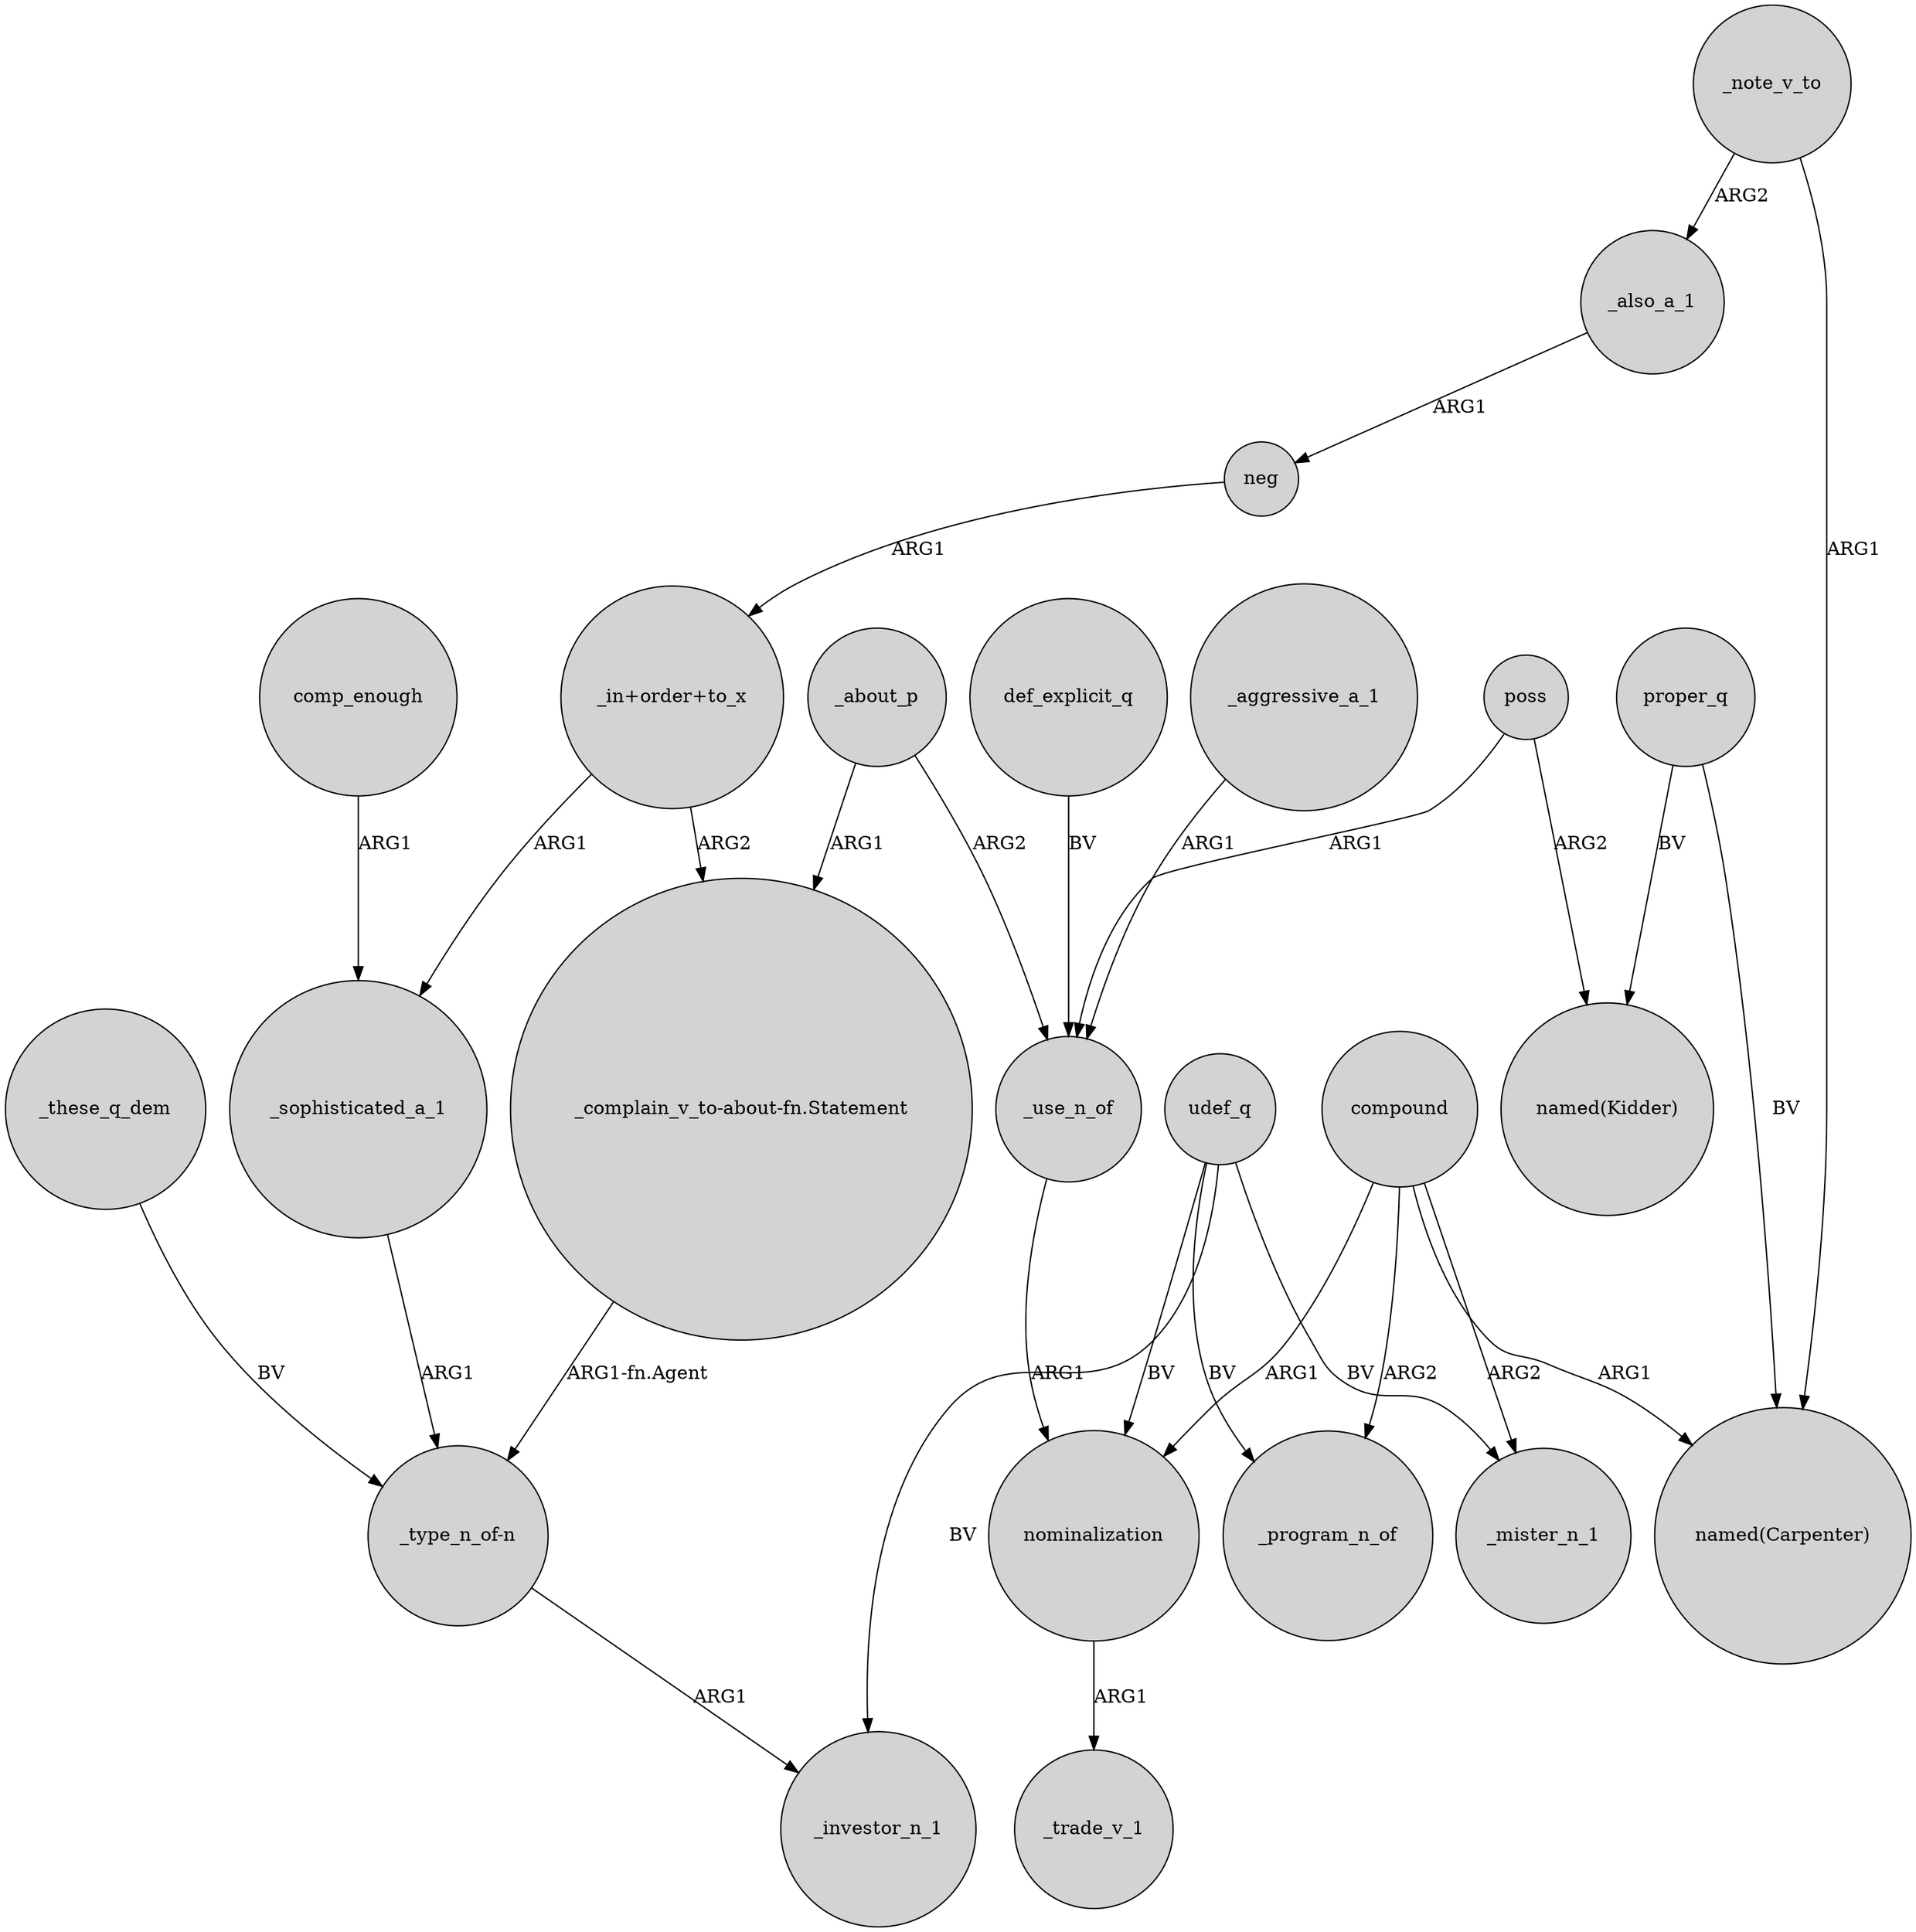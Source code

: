 digraph {
	node [shape=circle style=filled]
	compound -> _program_n_of [label=ARG2]
	poss -> "named(Kidder)" [label=ARG2]
	comp_enough -> _sophisticated_a_1 [label=ARG1]
	poss -> _use_n_of [label=ARG1]
	udef_q -> _investor_n_1 [label=BV]
	_about_p -> "_complain_v_to-about-fn.Statement" [label=ARG1]
	compound -> _mister_n_1 [label=ARG2]
	neg -> "_in+order+to_x" [label=ARG1]
	udef_q -> _mister_n_1 [label=BV]
	udef_q -> _program_n_of [label=BV]
	_these_q_dem -> "_type_n_of-n" [label=BV]
	"_in+order+to_x" -> "_complain_v_to-about-fn.Statement" [label=ARG2]
	nominalization -> _trade_v_1 [label=ARG1]
	_also_a_1 -> neg [label=ARG1]
	_aggressive_a_1 -> _use_n_of [label=ARG1]
	"_complain_v_to-about-fn.Statement" -> "_type_n_of-n" [label="ARG1-fn.Agent"]
	_note_v_to -> "named(Carpenter)" [label=ARG1]
	"_type_n_of-n" -> _investor_n_1 [label=ARG1]
	compound -> "named(Carpenter)" [label=ARG1]
	def_explicit_q -> _use_n_of [label=BV]
	proper_q -> "named(Kidder)" [label=BV]
	_use_n_of -> nominalization [label=ARG1]
	udef_q -> nominalization [label=BV]
	_note_v_to -> _also_a_1 [label=ARG2]
	_sophisticated_a_1 -> "_type_n_of-n" [label=ARG1]
	proper_q -> "named(Carpenter)" [label=BV]
	_about_p -> _use_n_of [label=ARG2]
	compound -> nominalization [label=ARG1]
	"_in+order+to_x" -> _sophisticated_a_1 [label=ARG1]
}
